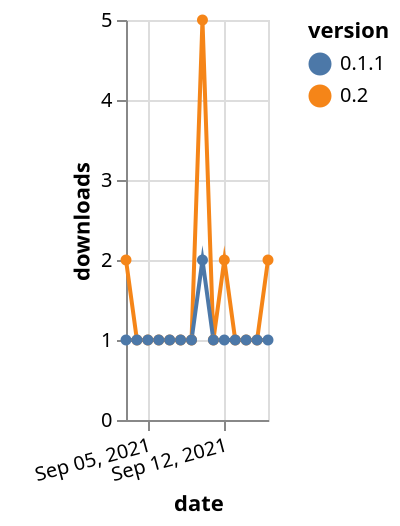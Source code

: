 {"$schema": "https://vega.github.io/schema/vega-lite/v5.json", "description": "A simple bar chart with embedded data.", "data": {"values": [{"date": "2021-09-03", "total": 251, "delta": 2, "version": "0.2"}, {"date": "2021-09-04", "total": 252, "delta": 1, "version": "0.2"}, {"date": "2021-09-05", "total": 253, "delta": 1, "version": "0.2"}, {"date": "2021-09-06", "total": 254, "delta": 1, "version": "0.2"}, {"date": "2021-09-07", "total": 255, "delta": 1, "version": "0.2"}, {"date": "2021-09-08", "total": 256, "delta": 1, "version": "0.2"}, {"date": "2021-09-09", "total": 257, "delta": 1, "version": "0.2"}, {"date": "2021-09-10", "total": 262, "delta": 5, "version": "0.2"}, {"date": "2021-09-11", "total": 263, "delta": 1, "version": "0.2"}, {"date": "2021-09-12", "total": 265, "delta": 2, "version": "0.2"}, {"date": "2021-09-13", "total": 266, "delta": 1, "version": "0.2"}, {"date": "2021-09-14", "total": 267, "delta": 1, "version": "0.2"}, {"date": "2021-09-15", "total": 268, "delta": 1, "version": "0.2"}, {"date": "2021-09-16", "total": 270, "delta": 2, "version": "0.2"}, {"date": "2021-09-03", "total": 229, "delta": 1, "version": "0.1.1"}, {"date": "2021-09-04", "total": 230, "delta": 1, "version": "0.1.1"}, {"date": "2021-09-05", "total": 231, "delta": 1, "version": "0.1.1"}, {"date": "2021-09-06", "total": 232, "delta": 1, "version": "0.1.1"}, {"date": "2021-09-07", "total": 233, "delta": 1, "version": "0.1.1"}, {"date": "2021-09-08", "total": 234, "delta": 1, "version": "0.1.1"}, {"date": "2021-09-09", "total": 235, "delta": 1, "version": "0.1.1"}, {"date": "2021-09-10", "total": 237, "delta": 2, "version": "0.1.1"}, {"date": "2021-09-11", "total": 238, "delta": 1, "version": "0.1.1"}, {"date": "2021-09-12", "total": 239, "delta": 1, "version": "0.1.1"}, {"date": "2021-09-13", "total": 240, "delta": 1, "version": "0.1.1"}, {"date": "2021-09-14", "total": 241, "delta": 1, "version": "0.1.1"}, {"date": "2021-09-15", "total": 242, "delta": 1, "version": "0.1.1"}, {"date": "2021-09-16", "total": 243, "delta": 1, "version": "0.1.1"}]}, "width": "container", "mark": {"type": "line", "point": {"filled": true}}, "encoding": {"x": {"field": "date", "type": "temporal", "timeUnit": "yearmonthdate", "title": "date", "axis": {"labelAngle": -15}}, "y": {"field": "delta", "type": "quantitative", "title": "downloads"}, "color": {"field": "version", "type": "nominal"}, "tooltip": {"field": "delta"}}}